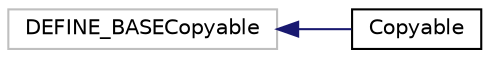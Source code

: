 digraph "Graphical Class Hierarchy"
{
  edge [fontname="Helvetica",fontsize="10",labelfontname="Helvetica",labelfontsize="10"];
  node [fontname="Helvetica",fontsize="10",shape=record];
  rankdir="LR";
  Node2866 [label="DEFINE_BASECopyable",height=0.2,width=0.4,color="grey75", fillcolor="white", style="filled"];
  Node2866 -> Node0 [dir="back",color="midnightblue",fontsize="10",style="solid",fontname="Helvetica"];
  Node0 [label="Copyable",height=0.2,width=0.4,color="black", fillcolor="white", style="filled",URL="$class_copyable.html"];
}
